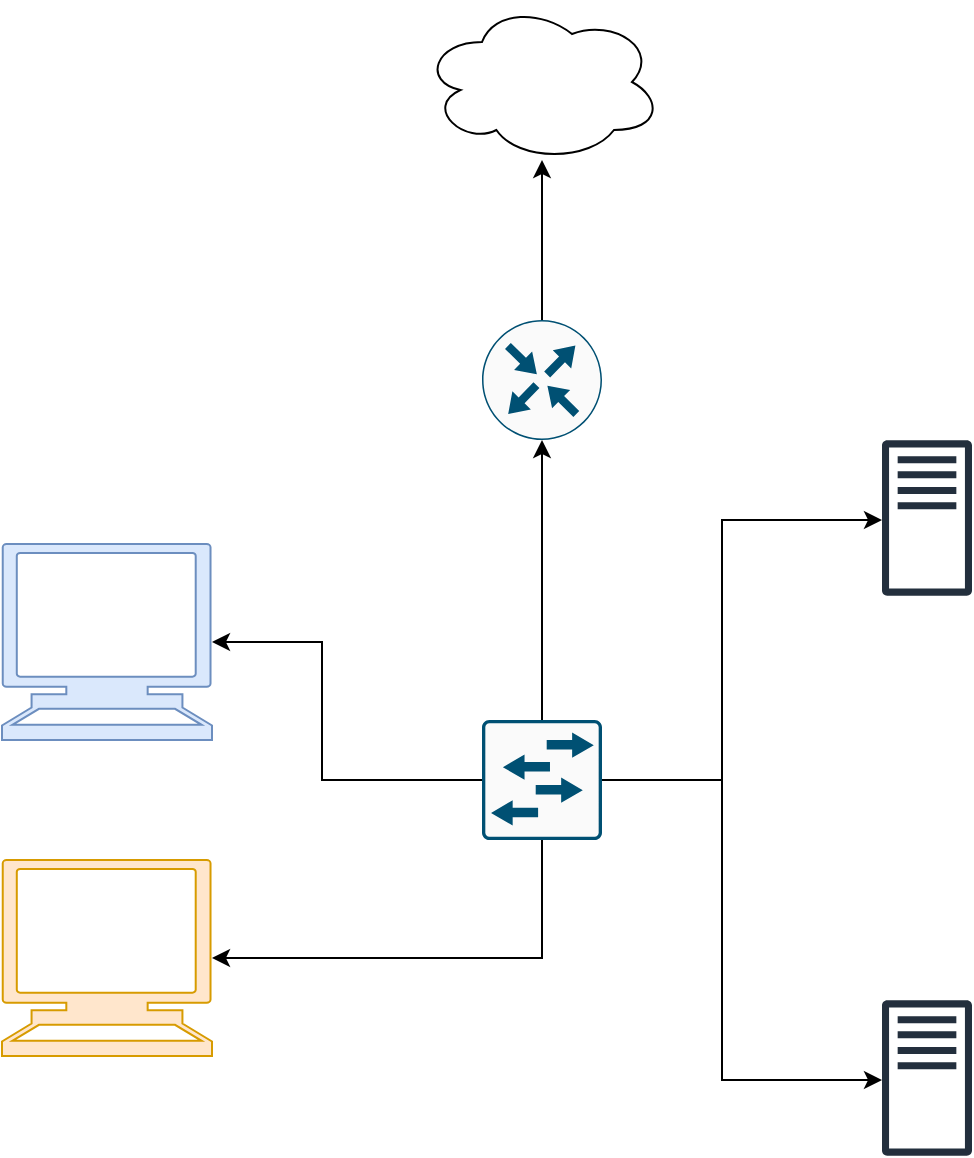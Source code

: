 <mxfile version="24.4.4" type="github">
  <diagram name="Page-1" id="peF5szsRXDpApk_ZRXuN">
    <mxGraphModel dx="551" dy="758" grid="1" gridSize="10" guides="1" tooltips="1" connect="1" arrows="1" fold="1" page="1" pageScale="1" pageWidth="850" pageHeight="1100" math="0" shadow="0">
      <root>
        <mxCell id="0" />
        <mxCell id="1" parent="0" />
        <mxCell id="gGmtAD_dnWs1yWjY8hvq-1" value="" style="sketch=0;outlineConnect=0;fontColor=#232F3E;gradientColor=none;fillColor=#232F3D;strokeColor=none;dashed=0;verticalLabelPosition=bottom;verticalAlign=top;align=center;html=1;fontSize=12;fontStyle=0;aspect=fixed;pointerEvents=1;shape=mxgraph.aws4.traditional_server;" vertex="1" parent="1">
          <mxGeometry x="480" y="560" width="45" height="78" as="geometry" />
        </mxCell>
        <mxCell id="gGmtAD_dnWs1yWjY8hvq-2" value="" style="sketch=0;outlineConnect=0;fontColor=#232F3E;gradientColor=none;fillColor=#232F3D;strokeColor=none;dashed=0;verticalLabelPosition=bottom;verticalAlign=top;align=center;html=1;fontSize=12;fontStyle=0;aspect=fixed;pointerEvents=1;shape=mxgraph.aws4.traditional_server;" vertex="1" parent="1">
          <mxGeometry x="480" y="280" width="45" height="78" as="geometry" />
        </mxCell>
        <mxCell id="gGmtAD_dnWs1yWjY8hvq-3" value="" style="shape=mxgraph.signs.tech.computer;html=1;pointerEvents=1;fillColor=#ffe6cc;strokeColor=#d79b00;verticalLabelPosition=bottom;verticalAlign=top;align=center;" vertex="1" parent="1">
          <mxGeometry x="40" y="490" width="105" height="98" as="geometry" />
        </mxCell>
        <mxCell id="gGmtAD_dnWs1yWjY8hvq-5" value="" style="sketch=0;points=[[0.5,0,0],[1,0.5,0],[0.5,1,0],[0,0.5,0],[0.145,0.145,0],[0.856,0.145,0],[0.855,0.856,0],[0.145,0.855,0]];verticalLabelPosition=bottom;html=1;verticalAlign=top;aspect=fixed;align=center;pointerEvents=1;shape=mxgraph.cisco19.rect;prIcon=router;fillColor=#FAFAFA;strokeColor=#005073;" vertex="1" parent="1">
          <mxGeometry x="280" y="220" width="60" height="60" as="geometry" />
        </mxCell>
        <mxCell id="gGmtAD_dnWs1yWjY8hvq-6" value="" style="shape=mxgraph.signs.tech.computer;html=1;pointerEvents=1;fillColor=#dae8fc;strokeColor=#6c8ebf;verticalLabelPosition=bottom;verticalAlign=top;align=center;" vertex="1" parent="1">
          <mxGeometry x="40" y="332" width="105" height="98" as="geometry" />
        </mxCell>
        <mxCell id="gGmtAD_dnWs1yWjY8hvq-14" style="edgeStyle=orthogonalEdgeStyle;rounded=0;orthogonalLoop=1;jettySize=auto;html=1;" edge="1" parent="1" source="gGmtAD_dnWs1yWjY8hvq-7" target="gGmtAD_dnWs1yWjY8hvq-6">
          <mxGeometry relative="1" as="geometry">
            <Array as="points">
              <mxPoint x="200" y="450" />
              <mxPoint x="200" y="381" />
            </Array>
          </mxGeometry>
        </mxCell>
        <mxCell id="gGmtAD_dnWs1yWjY8hvq-15" style="edgeStyle=orthogonalEdgeStyle;rounded=0;orthogonalLoop=1;jettySize=auto;html=1;" edge="1" parent="1" source="gGmtAD_dnWs1yWjY8hvq-7" target="gGmtAD_dnWs1yWjY8hvq-3">
          <mxGeometry relative="1" as="geometry">
            <Array as="points">
              <mxPoint x="310" y="539" />
            </Array>
          </mxGeometry>
        </mxCell>
        <mxCell id="gGmtAD_dnWs1yWjY8hvq-18" style="edgeStyle=orthogonalEdgeStyle;rounded=0;orthogonalLoop=1;jettySize=auto;html=1;" edge="1" parent="1" source="gGmtAD_dnWs1yWjY8hvq-7" target="gGmtAD_dnWs1yWjY8hvq-2">
          <mxGeometry relative="1" as="geometry">
            <Array as="points">
              <mxPoint x="400" y="450" />
              <mxPoint x="400" y="320" />
            </Array>
          </mxGeometry>
        </mxCell>
        <mxCell id="gGmtAD_dnWs1yWjY8hvq-19" style="edgeStyle=orthogonalEdgeStyle;rounded=0;orthogonalLoop=1;jettySize=auto;html=1;" edge="1" parent="1" source="gGmtAD_dnWs1yWjY8hvq-7" target="gGmtAD_dnWs1yWjY8hvq-1">
          <mxGeometry relative="1" as="geometry">
            <mxPoint x="410" y="480" as="targetPoint" />
            <Array as="points">
              <mxPoint x="400" y="450" />
              <mxPoint x="400" y="600" />
            </Array>
          </mxGeometry>
        </mxCell>
        <mxCell id="gGmtAD_dnWs1yWjY8hvq-7" value="" style="sketch=0;points=[[0.015,0.015,0],[0.985,0.015,0],[0.985,0.985,0],[0.015,0.985,0],[0.25,0,0],[0.5,0,0],[0.75,0,0],[1,0.25,0],[1,0.5,0],[1,0.75,0],[0.75,1,0],[0.5,1,0],[0.25,1,0],[0,0.75,0],[0,0.5,0],[0,0.25,0]];verticalLabelPosition=bottom;html=1;verticalAlign=top;aspect=fixed;align=center;pointerEvents=1;shape=mxgraph.cisco19.rect;prIcon=l2_switch;fillColor=#FAFAFA;strokeColor=#005073;" vertex="1" parent="1">
          <mxGeometry x="280" y="420" width="60" height="60" as="geometry" />
        </mxCell>
        <mxCell id="gGmtAD_dnWs1yWjY8hvq-8" value="" style="ellipse;shape=cloud;whiteSpace=wrap;html=1;" vertex="1" parent="1">
          <mxGeometry x="250" y="61" width="120" height="80" as="geometry" />
        </mxCell>
        <mxCell id="gGmtAD_dnWs1yWjY8hvq-16" style="edgeStyle=orthogonalEdgeStyle;rounded=0;orthogonalLoop=1;jettySize=auto;html=1;entryX=0.5;entryY=1;entryDx=0;entryDy=0;entryPerimeter=0;" edge="1" parent="1" source="gGmtAD_dnWs1yWjY8hvq-7" target="gGmtAD_dnWs1yWjY8hvq-5">
          <mxGeometry relative="1" as="geometry" />
        </mxCell>
        <mxCell id="gGmtAD_dnWs1yWjY8hvq-17" style="edgeStyle=orthogonalEdgeStyle;rounded=0;orthogonalLoop=1;jettySize=auto;html=1;entryX=0.5;entryY=0.988;entryDx=0;entryDy=0;entryPerimeter=0;" edge="1" parent="1" source="gGmtAD_dnWs1yWjY8hvq-5" target="gGmtAD_dnWs1yWjY8hvq-8">
          <mxGeometry relative="1" as="geometry" />
        </mxCell>
      </root>
    </mxGraphModel>
  </diagram>
</mxfile>
